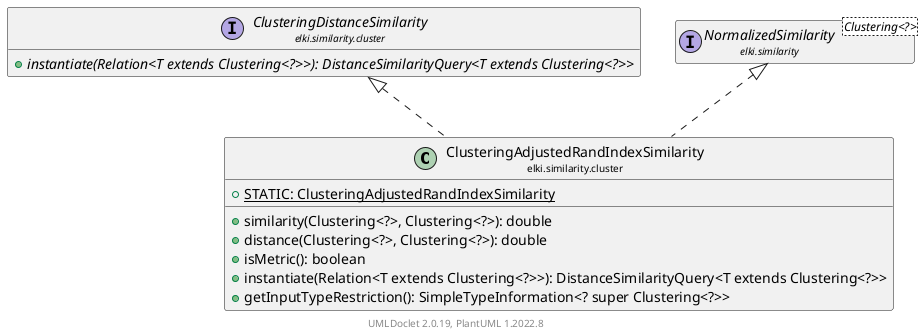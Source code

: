 @startuml
    remove .*\.(Instance|Par|Parameterizer|Factory)$
    set namespaceSeparator none
    hide empty fields
    hide empty methods

    class "<size:14>ClusteringAdjustedRandIndexSimilarity\n<size:10>elki.similarity.cluster" as elki.similarity.cluster.ClusteringAdjustedRandIndexSimilarity [[ClusteringAdjustedRandIndexSimilarity.html]] {
        {static} +STATIC: ClusteringAdjustedRandIndexSimilarity
        +similarity(Clustering<?>, Clustering<?>): double
        +distance(Clustering<?>, Clustering<?>): double
        +isMetric(): boolean
        +instantiate(Relation<T extends Clustering<?>>): DistanceSimilarityQuery<T extends Clustering<?>>
        +getInputTypeRestriction(): SimpleTypeInformation<? super Clustering<?>>
    }

    interface "<size:14>ClusteringDistanceSimilarity\n<size:10>elki.similarity.cluster" as elki.similarity.cluster.ClusteringDistanceSimilarity [[ClusteringDistanceSimilarity.html]] {
        {abstract} +instantiate(Relation<T extends Clustering<?>>): DistanceSimilarityQuery<T extends Clustering<?>>
    }
    interface "<size:14>NormalizedSimilarity\n<size:10>elki.similarity" as elki.similarity.NormalizedSimilarity<Clustering<?>> [[../NormalizedSimilarity.html]]
    class "<size:14>ClusteringAdjustedRandIndexSimilarity.Par\n<size:10>elki.similarity.cluster" as elki.similarity.cluster.ClusteringAdjustedRandIndexSimilarity.Par [[ClusteringAdjustedRandIndexSimilarity.Par.html]]

    elki.similarity.cluster.ClusteringDistanceSimilarity <|.. elki.similarity.cluster.ClusteringAdjustedRandIndexSimilarity
    elki.similarity.NormalizedSimilarity <|.. elki.similarity.cluster.ClusteringAdjustedRandIndexSimilarity
    elki.similarity.cluster.ClusteringAdjustedRandIndexSimilarity +-- elki.similarity.cluster.ClusteringAdjustedRandIndexSimilarity.Par

    center footer UMLDoclet 2.0.19, PlantUML 1.2022.8
@enduml
